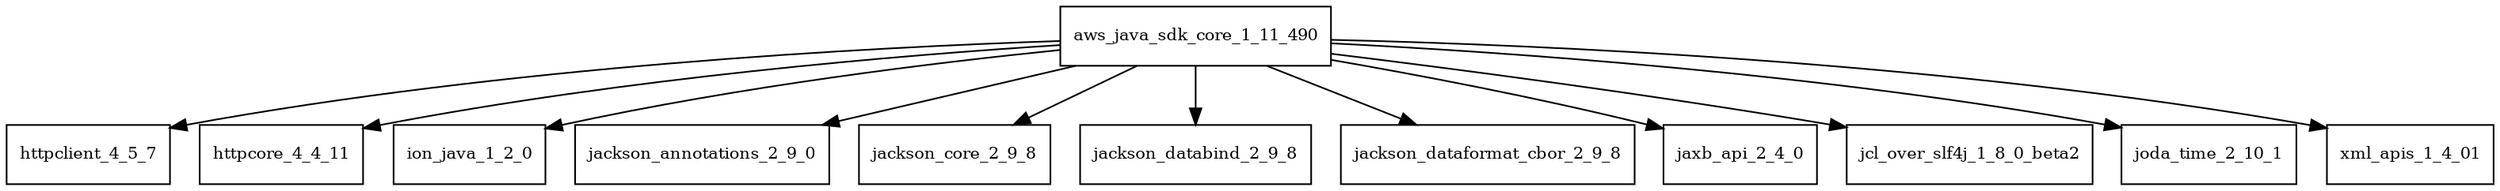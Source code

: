 digraph aws_java_sdk_core_1_11_490_dependencies {
  node [shape = box, fontsize=10.0];
  aws_java_sdk_core_1_11_490 -> httpclient_4_5_7;
  aws_java_sdk_core_1_11_490 -> httpcore_4_4_11;
  aws_java_sdk_core_1_11_490 -> ion_java_1_2_0;
  aws_java_sdk_core_1_11_490 -> jackson_annotations_2_9_0;
  aws_java_sdk_core_1_11_490 -> jackson_core_2_9_8;
  aws_java_sdk_core_1_11_490 -> jackson_databind_2_9_8;
  aws_java_sdk_core_1_11_490 -> jackson_dataformat_cbor_2_9_8;
  aws_java_sdk_core_1_11_490 -> jaxb_api_2_4_0;
  aws_java_sdk_core_1_11_490 -> jcl_over_slf4j_1_8_0_beta2;
  aws_java_sdk_core_1_11_490 -> joda_time_2_10_1;
  aws_java_sdk_core_1_11_490 -> xml_apis_1_4_01;
}

